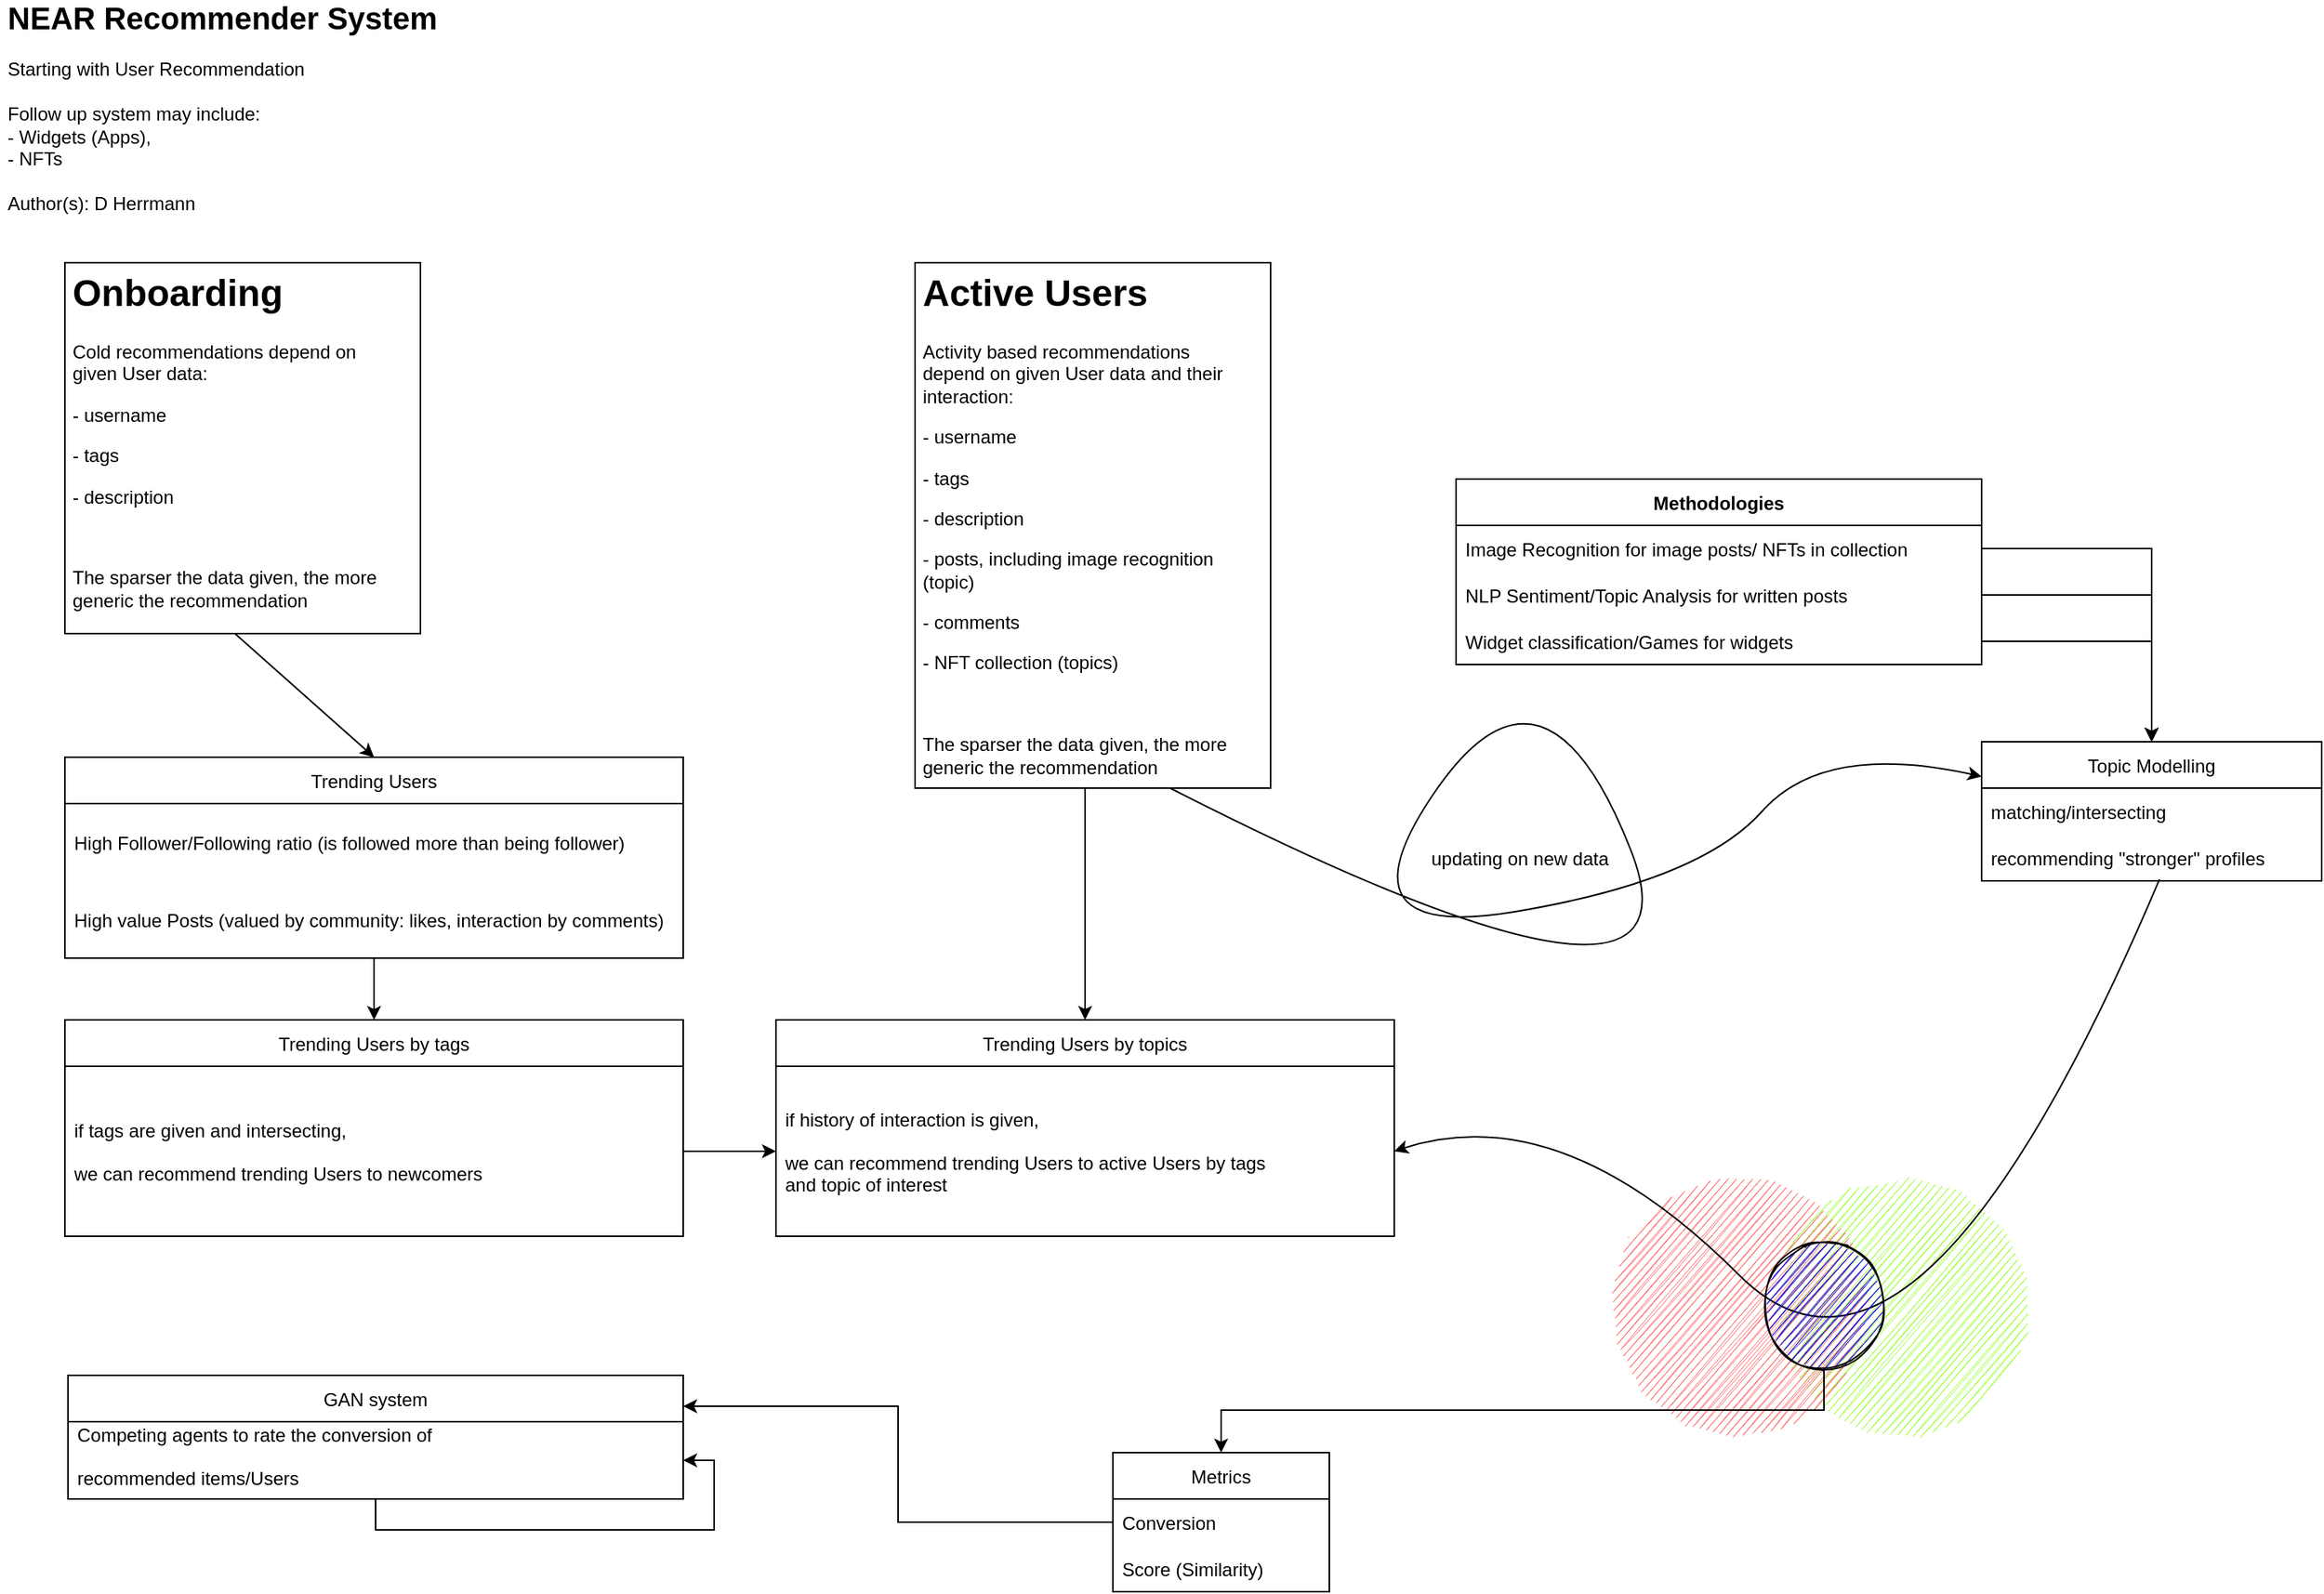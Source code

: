<mxfile version="18.1.1" type="github">
  <diagram id="LrehfFlCL_miOeviWvcQ" name="Page-1">
    <mxGraphModel dx="1426" dy="820" grid="1" gridSize="10" guides="1" tooltips="1" connect="1" arrows="1" fold="1" page="1" pageScale="1" pageWidth="1654" pageHeight="1169" math="0" shadow="0">
      <root>
        <mxCell id="0" />
        <mxCell id="1" parent="0" />
        <mxCell id="5jSKp_TQGfXwlnwANQmT-35" value="" style="rounded=0;whiteSpace=wrap;html=1;fontSize=12;" vertex="1" parent="1">
          <mxGeometry x="102" y="200" width="230" height="240" as="geometry" />
        </mxCell>
        <mxCell id="5jSKp_TQGfXwlnwANQmT-34" value="" style="rounded=0;whiteSpace=wrap;html=1;fontSize=12;" vertex="1" parent="1">
          <mxGeometry x="652" y="200" width="230" height="340" as="geometry" />
        </mxCell>
        <mxCell id="5jSKp_TQGfXwlnwANQmT-19" style="edgeStyle=orthogonalEdgeStyle;rounded=0;orthogonalLoop=1;jettySize=auto;html=1;fontSize=12;" edge="1" parent="1" source="5jSKp_TQGfXwlnwANQmT-6" target="5jSKp_TQGfXwlnwANQmT-20">
          <mxGeometry relative="1" as="geometry">
            <mxPoint x="302" y="690" as="targetPoint" />
          </mxGeometry>
        </mxCell>
        <mxCell id="5jSKp_TQGfXwlnwANQmT-6" value="Trending Users" style="swimlane;fontStyle=0;childLayout=stackLayout;horizontal=1;startSize=30;horizontalStack=0;resizeParent=1;resizeParentMax=0;resizeLast=0;collapsible=1;marginBottom=0;fontSize=12;" vertex="1" parent="1">
          <mxGeometry x="102" y="520" width="400" height="130" as="geometry" />
        </mxCell>
        <mxCell id="5jSKp_TQGfXwlnwANQmT-7" value="High Follower/Following ratio (is followed more than being follower)" style="text;strokeColor=none;fillColor=none;align=left;verticalAlign=middle;spacingLeft=4;spacingRight=4;overflow=hidden;points=[[0,0.5],[1,0.5]];portConstraint=eastwest;rotatable=0;fontSize=12;" vertex="1" parent="5jSKp_TQGfXwlnwANQmT-6">
          <mxGeometry y="30" width="400" height="50" as="geometry" />
        </mxCell>
        <mxCell id="5jSKp_TQGfXwlnwANQmT-8" value="High value Posts (valued by community: likes, interaction by comments)" style="text;strokeColor=none;fillColor=none;align=left;verticalAlign=middle;spacingLeft=4;spacingRight=4;overflow=hidden;points=[[0,0.5],[1,0.5]];portConstraint=eastwest;rotatable=0;fontSize=12;" vertex="1" parent="5jSKp_TQGfXwlnwANQmT-6">
          <mxGeometry y="80" width="400" height="50" as="geometry" />
        </mxCell>
        <mxCell id="5jSKp_TQGfXwlnwANQmT-10" value="&lt;div&gt;&lt;b&gt;&lt;font style=&quot;font-size: 20px;&quot;&gt;NEAR Recommender System&lt;br&gt;&lt;/font&gt;&lt;/b&gt;&lt;/div&gt;&lt;div&gt;&lt;br&gt;&lt;/div&gt;&lt;div&gt;Starting with User Recommendation&lt;/div&gt;&lt;div&gt;&lt;br&gt;&lt;/div&gt;&lt;div&gt;Follow up system may include:&lt;/div&gt;&lt;div&gt;- Widgets (Apps),&lt;/div&gt;&lt;div&gt;- NFTs&lt;/div&gt;&lt;div&gt;&lt;br&gt;&lt;/div&gt;&lt;div&gt;Author(s): D Herrmann&lt;br&gt;&lt;/div&gt;" style="text;html=1;strokeColor=none;fillColor=none;spacing=5;spacingTop=-20;whiteSpace=wrap;overflow=hidden;rounded=0;fontSize=12;" vertex="1" parent="1">
          <mxGeometry x="60" y="40" width="300" height="140" as="geometry" />
        </mxCell>
        <mxCell id="5jSKp_TQGfXwlnwANQmT-11" value="&lt;h1&gt;Onboarding&lt;/h1&gt;&lt;p&gt;Cold recommendations depend on given User data:&lt;/p&gt;&lt;p&gt;- username &lt;br&gt;&lt;/p&gt;&lt;p&gt;- tags&lt;/p&gt;&lt;p&gt;- description&lt;/p&gt;&lt;p&gt;&lt;br&gt;&lt;/p&gt;The sparser the data given, the more generic the recommendation" style="text;html=1;strokeColor=none;fillColor=none;spacing=5;spacingTop=-20;whiteSpace=wrap;overflow=hidden;rounded=0;fontSize=12;" vertex="1" parent="1">
          <mxGeometry x="102" y="200" width="220" height="240" as="geometry" />
        </mxCell>
        <mxCell id="5jSKp_TQGfXwlnwANQmT-12" value="" style="endArrow=classic;html=1;rounded=0;fontSize=12;entryX=0.5;entryY=0;entryDx=0;entryDy=0;exitX=0.5;exitY=1;exitDx=0;exitDy=0;" edge="1" parent="1" source="5jSKp_TQGfXwlnwANQmT-11" target="5jSKp_TQGfXwlnwANQmT-6">
          <mxGeometry width="50" height="50" relative="1" as="geometry">
            <mxPoint x="402" y="420" as="sourcePoint" />
            <mxPoint x="452" y="370" as="targetPoint" />
          </mxGeometry>
        </mxCell>
        <mxCell id="5jSKp_TQGfXwlnwANQmT-20" value="Trending Users by tags" style="swimlane;fontStyle=0;childLayout=stackLayout;horizontal=1;startSize=30;horizontalStack=0;resizeParent=1;resizeParentMax=0;resizeLast=0;collapsible=1;marginBottom=0;fontSize=12;" vertex="1" parent="1">
          <mxGeometry x="102" y="690" width="400" height="140" as="geometry" />
        </mxCell>
        <mxCell id="5jSKp_TQGfXwlnwANQmT-21" value="if tags are given and intersecting, &#xa;&#xa;we can recommend trending Users to newcomers" style="text;strokeColor=none;fillColor=none;align=left;verticalAlign=middle;spacingLeft=4;spacingRight=4;overflow=hidden;points=[[0,0.5],[1,0.5]];portConstraint=eastwest;rotatable=0;fontSize=12;" vertex="1" parent="5jSKp_TQGfXwlnwANQmT-20">
          <mxGeometry y="30" width="400" height="110" as="geometry" />
        </mxCell>
        <mxCell id="5jSKp_TQGfXwlnwANQmT-26" value="Trending Users by topics" style="swimlane;fontStyle=0;childLayout=stackLayout;horizontal=1;startSize=30;horizontalStack=0;resizeParent=1;resizeParentMax=0;resizeLast=0;collapsible=1;marginBottom=0;fontSize=12;" vertex="1" parent="1">
          <mxGeometry x="562" y="690" width="400" height="140" as="geometry" />
        </mxCell>
        <mxCell id="5jSKp_TQGfXwlnwANQmT-27" value="if history of interaction is given, &#xa;&#xa;we can recommend trending Users to active Users by tags&#xa;and topic of interest" style="text;strokeColor=none;fillColor=none;align=left;verticalAlign=middle;spacingLeft=4;spacingRight=4;overflow=hidden;points=[[0,0.5],[1,0.5]];portConstraint=eastwest;rotatable=0;fontSize=12;" vertex="1" parent="5jSKp_TQGfXwlnwANQmT-26">
          <mxGeometry y="30" width="400" height="110" as="geometry" />
        </mxCell>
        <mxCell id="5jSKp_TQGfXwlnwANQmT-29" style="edgeStyle=orthogonalEdgeStyle;rounded=0;orthogonalLoop=1;jettySize=auto;html=1;fontSize=12;" edge="1" parent="1" source="5jSKp_TQGfXwlnwANQmT-21" target="5jSKp_TQGfXwlnwANQmT-27">
          <mxGeometry relative="1" as="geometry" />
        </mxCell>
        <mxCell id="5jSKp_TQGfXwlnwANQmT-31" style="edgeStyle=orthogonalEdgeStyle;rounded=0;orthogonalLoop=1;jettySize=auto;html=1;fontSize=12;" edge="1" parent="1" source="5jSKp_TQGfXwlnwANQmT-30" target="5jSKp_TQGfXwlnwANQmT-26">
          <mxGeometry relative="1" as="geometry" />
        </mxCell>
        <mxCell id="5jSKp_TQGfXwlnwANQmT-30" value="&lt;h1&gt;Active Users&lt;br&gt;&lt;/h1&gt;&lt;p&gt;Activity based recommendations depend on given User data and their interaction:&lt;/p&gt;&lt;p&gt;- username &lt;br&gt;&lt;/p&gt;&lt;p&gt;- tags&lt;/p&gt;&lt;p&gt;- description&lt;/p&gt;&lt;p&gt;- posts, including image recognition (topic)&lt;br&gt;&lt;/p&gt;&lt;p&gt;- comments&lt;/p&gt;&lt;p&gt;- NFT collection (topics)&lt;/p&gt;&lt;p&gt;&lt;br&gt;&lt;/p&gt;The sparser the data given, the more generic the recommendation" style="text;html=1;strokeColor=none;fillColor=none;spacing=5;spacingTop=-20;whiteSpace=wrap;overflow=hidden;rounded=0;fontSize=12;" vertex="1" parent="1">
          <mxGeometry x="652" y="200" width="220" height="340" as="geometry" />
        </mxCell>
        <mxCell id="5jSKp_TQGfXwlnwANQmT-36" value="Metrics" style="swimlane;fontStyle=0;childLayout=stackLayout;horizontal=1;startSize=30;horizontalStack=0;resizeParent=1;resizeParentMax=0;resizeLast=0;collapsible=1;marginBottom=0;fontSize=12;" vertex="1" parent="1">
          <mxGeometry x="780" y="970" width="140" height="90" as="geometry" />
        </mxCell>
        <mxCell id="5jSKp_TQGfXwlnwANQmT-37" value="Conversion" style="text;strokeColor=none;fillColor=none;align=left;verticalAlign=middle;spacingLeft=4;spacingRight=4;overflow=hidden;points=[[0,0.5],[1,0.5]];portConstraint=eastwest;rotatable=0;fontSize=12;" vertex="1" parent="5jSKp_TQGfXwlnwANQmT-36">
          <mxGeometry y="30" width="140" height="30" as="geometry" />
        </mxCell>
        <mxCell id="5jSKp_TQGfXwlnwANQmT-45" value="Score (Similarity)" style="text;strokeColor=none;fillColor=none;align=left;verticalAlign=middle;spacingLeft=4;spacingRight=4;overflow=hidden;points=[[0,0.5],[1,0.5]];portConstraint=eastwest;rotatable=0;fontSize=12;" vertex="1" parent="5jSKp_TQGfXwlnwANQmT-36">
          <mxGeometry y="60" width="140" height="30" as="geometry" />
        </mxCell>
        <mxCell id="5jSKp_TQGfXwlnwANQmT-41" value="GAN system" style="swimlane;fontStyle=0;childLayout=stackLayout;horizontal=1;startSize=30;horizontalStack=0;resizeParent=1;resizeParentMax=0;resizeLast=0;collapsible=1;marginBottom=0;fontSize=12;shadow=0;sketch=0;swimlaneLine=1;glass=0;" vertex="1" parent="1">
          <mxGeometry x="104" y="920" width="398" height="80" as="geometry" />
        </mxCell>
        <mxCell id="5jSKp_TQGfXwlnwANQmT-42" value="Competing agents to rate the conversion of &#xa;&#xa;recommended items/Users&#xa;" style="text;strokeColor=none;fillColor=none;align=left;verticalAlign=middle;spacingLeft=4;spacingRight=4;overflow=hidden;points=[[0,0.5],[1,0.5]];portConstraint=eastwest;rotatable=0;fontSize=12;" vertex="1" parent="5jSKp_TQGfXwlnwANQmT-41">
          <mxGeometry y="30" width="398" height="50" as="geometry" />
        </mxCell>
        <mxCell id="5jSKp_TQGfXwlnwANQmT-75" style="edgeStyle=orthogonalEdgeStyle;rounded=0;orthogonalLoop=1;jettySize=auto;html=1;fontSize=12;" edge="1" parent="5jSKp_TQGfXwlnwANQmT-41" source="5jSKp_TQGfXwlnwANQmT-41" target="5jSKp_TQGfXwlnwANQmT-42">
          <mxGeometry relative="1" as="geometry" />
        </mxCell>
        <mxCell id="5jSKp_TQGfXwlnwANQmT-49" value="Methodologies" style="swimlane;fontStyle=1;childLayout=stackLayout;horizontal=1;startSize=30;horizontalStack=0;resizeParent=1;resizeParentMax=0;resizeLast=0;collapsible=1;marginBottom=0;fontSize=12;" vertex="1" parent="1">
          <mxGeometry x="1002" y="340" width="340" height="120" as="geometry" />
        </mxCell>
        <mxCell id="5jSKp_TQGfXwlnwANQmT-50" value="Image Recognition for image posts/ NFTs in collection" style="text;strokeColor=none;fillColor=none;align=left;verticalAlign=middle;spacingLeft=4;spacingRight=4;overflow=hidden;points=[[0,0.5],[1,0.5]];portConstraint=eastwest;rotatable=0;fontSize=12;" vertex="1" parent="5jSKp_TQGfXwlnwANQmT-49">
          <mxGeometry y="30" width="340" height="30" as="geometry" />
        </mxCell>
        <mxCell id="5jSKp_TQGfXwlnwANQmT-51" value="NLP Sentiment/Topic Analysis for written posts" style="text;strokeColor=none;fillColor=none;align=left;verticalAlign=middle;spacingLeft=4;spacingRight=4;overflow=hidden;points=[[0,0.5],[1,0.5]];portConstraint=eastwest;rotatable=0;fontSize=12;" vertex="1" parent="5jSKp_TQGfXwlnwANQmT-49">
          <mxGeometry y="60" width="340" height="30" as="geometry" />
        </mxCell>
        <mxCell id="5jSKp_TQGfXwlnwANQmT-52" value="Widget classification/Games for widgets" style="text;strokeColor=none;fillColor=none;align=left;verticalAlign=middle;spacingLeft=4;spacingRight=4;overflow=hidden;points=[[0,0.5],[1,0.5]];portConstraint=eastwest;rotatable=0;fontSize=12;" vertex="1" parent="5jSKp_TQGfXwlnwANQmT-49">
          <mxGeometry y="90" width="340" height="30" as="geometry" />
        </mxCell>
        <mxCell id="5jSKp_TQGfXwlnwANQmT-54" value="Topic Modelling" style="swimlane;fontStyle=0;childLayout=stackLayout;horizontal=1;startSize=30;horizontalStack=0;resizeParent=1;resizeParentMax=0;resizeLast=0;collapsible=1;marginBottom=0;fontSize=12;" vertex="1" parent="1">
          <mxGeometry x="1342" y="510" width="220" height="90" as="geometry" />
        </mxCell>
        <mxCell id="5jSKp_TQGfXwlnwANQmT-55" value="matching/intersecting" style="text;strokeColor=none;fillColor=none;align=left;verticalAlign=middle;spacingLeft=4;spacingRight=4;overflow=hidden;points=[[0,0.5],[1,0.5]];portConstraint=eastwest;rotatable=0;fontSize=12;" vertex="1" parent="5jSKp_TQGfXwlnwANQmT-54">
          <mxGeometry y="30" width="220" height="30" as="geometry" />
        </mxCell>
        <mxCell id="5jSKp_TQGfXwlnwANQmT-56" value="recommending &quot;stronger&quot; profiles" style="text;strokeColor=none;fillColor=none;align=left;verticalAlign=middle;spacingLeft=4;spacingRight=4;overflow=hidden;points=[[0,0.5],[1,0.5]];portConstraint=eastwest;rotatable=0;fontSize=12;" vertex="1" parent="5jSKp_TQGfXwlnwANQmT-54">
          <mxGeometry y="60" width="220" height="30" as="geometry" />
        </mxCell>
        <mxCell id="5jSKp_TQGfXwlnwANQmT-59" style="edgeStyle=orthogonalEdgeStyle;rounded=0;orthogonalLoop=1;jettySize=auto;html=1;fontSize=12;" edge="1" parent="1" source="5jSKp_TQGfXwlnwANQmT-50" target="5jSKp_TQGfXwlnwANQmT-54">
          <mxGeometry relative="1" as="geometry" />
        </mxCell>
        <mxCell id="5jSKp_TQGfXwlnwANQmT-60" style="edgeStyle=orthogonalEdgeStyle;rounded=0;orthogonalLoop=1;jettySize=auto;html=1;entryX=0.5;entryY=0;entryDx=0;entryDy=0;fontSize=12;" edge="1" parent="1" source="5jSKp_TQGfXwlnwANQmT-51" target="5jSKp_TQGfXwlnwANQmT-54">
          <mxGeometry relative="1" as="geometry" />
        </mxCell>
        <mxCell id="5jSKp_TQGfXwlnwANQmT-61" style="edgeStyle=orthogonalEdgeStyle;rounded=0;orthogonalLoop=1;jettySize=auto;html=1;entryX=0.5;entryY=0;entryDx=0;entryDy=0;fontSize=12;" edge="1" parent="1" source="5jSKp_TQGfXwlnwANQmT-52" target="5jSKp_TQGfXwlnwANQmT-54">
          <mxGeometry relative="1" as="geometry" />
        </mxCell>
        <mxCell id="5jSKp_TQGfXwlnwANQmT-63" value="" style="ellipse;whiteSpace=wrap;html=1;aspect=fixed;fontSize=12;fillColor=#99FF33;strokeColor=none;sketch=1;" vertex="1" parent="1">
          <mxGeometry x="1204.617" y="790" width="170" height="170" as="geometry" />
        </mxCell>
        <mxCell id="5jSKp_TQGfXwlnwANQmT-64" value="" style="ellipse;whiteSpace=wrap;html=1;aspect=fixed;fontSize=12;fillColor=#FF6666;strokeColor=none;sketch=1;" vertex="1" parent="1">
          <mxGeometry x="1100" y="790" width="170" height="170" as="geometry" />
        </mxCell>
        <mxCell id="5jSKp_TQGfXwlnwANQmT-57" value="updating on new data" style="text;strokeColor=none;fillColor=none;align=left;verticalAlign=middle;spacingLeft=4;spacingRight=4;overflow=hidden;points=[[0,0.5],[1,0.5]];portConstraint=eastwest;rotatable=0;fontSize=12;" vertex="1" parent="1">
          <mxGeometry x="980" y="570" width="220" height="30" as="geometry" />
        </mxCell>
        <mxCell id="5jSKp_TQGfXwlnwANQmT-70" value="" style="curved=1;endArrow=classic;html=1;rounded=0;fontSize=12;exitX=0.75;exitY=1;exitDx=0;exitDy=0;entryX=0;entryY=0.25;entryDx=0;entryDy=0;" edge="1" parent="1" source="5jSKp_TQGfXwlnwANQmT-30" target="5jSKp_TQGfXwlnwANQmT-54">
          <mxGeometry width="50" height="50" relative="1" as="geometry">
            <mxPoint x="1070" y="790" as="sourcePoint" />
            <mxPoint x="1120" y="740" as="targetPoint" />
            <Array as="points">
              <mxPoint x="1170" y="720" />
              <mxPoint x="1060" y="440" />
              <mxPoint x="920" y="640" />
              <mxPoint x="1160" y="600" />
              <mxPoint x="1240" y="510" />
            </Array>
          </mxGeometry>
        </mxCell>
        <mxCell id="5jSKp_TQGfXwlnwANQmT-71" value="" style="curved=1;endArrow=classic;html=1;rounded=0;fontSize=12;exitX=0.523;exitY=0.967;exitDx=0;exitDy=0;exitPerimeter=0;entryX=1;entryY=0.5;entryDx=0;entryDy=0;" edge="1" parent="1" source="5jSKp_TQGfXwlnwANQmT-56" target="5jSKp_TQGfXwlnwANQmT-27">
          <mxGeometry width="50" height="50" relative="1" as="geometry">
            <mxPoint x="1070" y="790" as="sourcePoint" />
            <mxPoint x="1120" y="740" as="targetPoint" />
            <Array as="points">
              <mxPoint x="1300" y="970" />
              <mxPoint x="1070" y="740" />
            </Array>
          </mxGeometry>
        </mxCell>
        <mxCell id="5jSKp_TQGfXwlnwANQmT-76" style="edgeStyle=orthogonalEdgeStyle;rounded=0;orthogonalLoop=1;jettySize=auto;html=1;exitX=0.5;exitY=1;exitDx=0;exitDy=0;fontSize=12;" edge="1" parent="1" source="5jSKp_TQGfXwlnwANQmT-72" target="5jSKp_TQGfXwlnwANQmT-36">
          <mxGeometry relative="1" as="geometry" />
        </mxCell>
        <mxCell id="5jSKp_TQGfXwlnwANQmT-72" value="" style="ellipse;whiteSpace=wrap;html=1;aspect=fixed;sketch=1;fontSize=12;fillColor=#0000FF;" vertex="1" parent="1">
          <mxGeometry x="1200" y="835" width="80" height="80" as="geometry" />
        </mxCell>
        <mxCell id="5jSKp_TQGfXwlnwANQmT-74" style="edgeStyle=orthogonalEdgeStyle;rounded=0;orthogonalLoop=1;jettySize=auto;html=1;exitX=0;exitY=0.5;exitDx=0;exitDy=0;entryX=1;entryY=0.25;entryDx=0;entryDy=0;fontSize=12;" edge="1" parent="1" source="5jSKp_TQGfXwlnwANQmT-37" target="5jSKp_TQGfXwlnwANQmT-41">
          <mxGeometry relative="1" as="geometry" />
        </mxCell>
      </root>
    </mxGraphModel>
  </diagram>
</mxfile>
